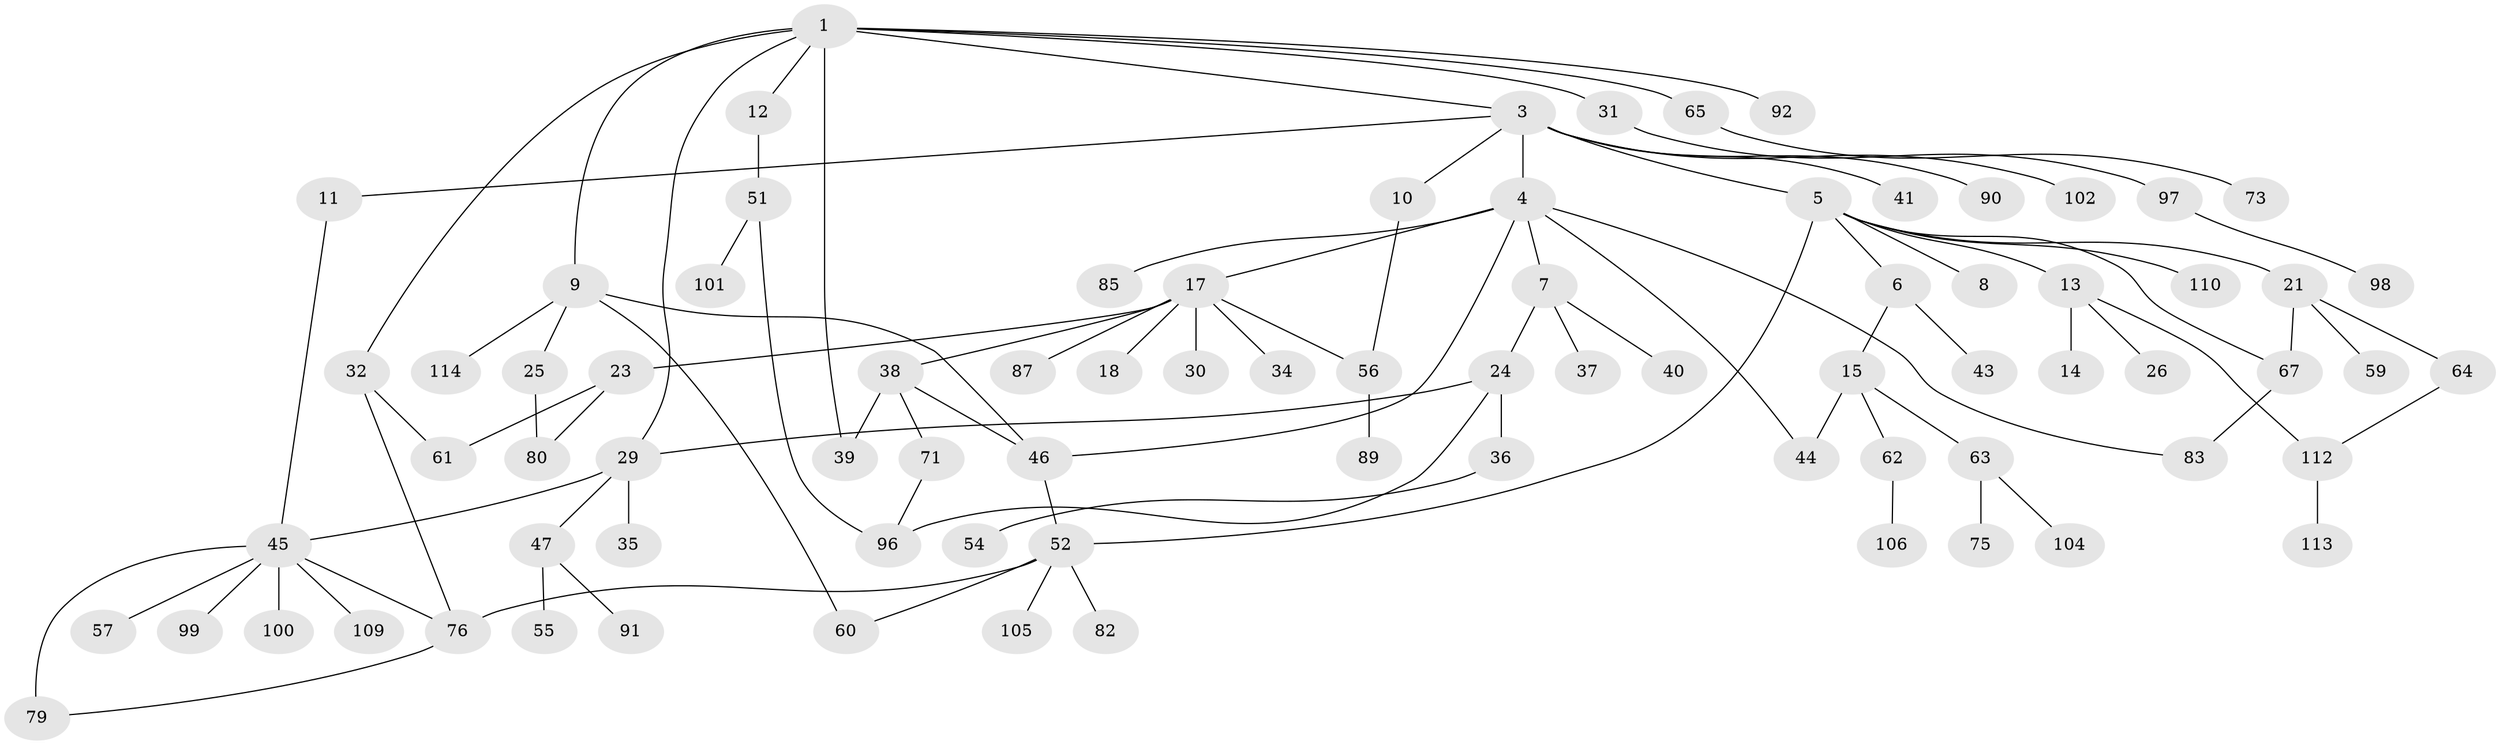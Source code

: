 // Generated by graph-tools (version 1.1) at 2025/23/03/03/25 07:23:34]
// undirected, 81 vertices, 99 edges
graph export_dot {
graph [start="1"]
  node [color=gray90,style=filled];
  1 [super="+2"];
  3 [super="+16"];
  4 [super="+50"];
  5 [super="+27"];
  6 [super="+84"];
  7 [super="+111"];
  8;
  9 [super="+19"];
  10 [super="+69"];
  11;
  12 [super="+77"];
  13 [super="+28"];
  14;
  15 [super="+20"];
  17 [super="+22"];
  18;
  21;
  23 [super="+66"];
  24 [super="+53"];
  25;
  26;
  29 [super="+33"];
  30;
  31;
  32 [super="+42"];
  34 [super="+48"];
  35;
  36;
  37;
  38 [super="+58"];
  39;
  40 [super="+94"];
  41;
  43;
  44;
  45 [super="+72"];
  46 [super="+49"];
  47 [super="+88"];
  51 [super="+107"];
  52 [super="+78"];
  54;
  55;
  56;
  57 [super="+68"];
  59;
  60 [super="+95"];
  61;
  62 [super="+74"];
  63 [super="+70"];
  64;
  65;
  67 [super="+81"];
  71;
  73 [super="+93"];
  75;
  76;
  79 [super="+103"];
  80;
  82;
  83 [super="+86"];
  85;
  87;
  89;
  90;
  91;
  92;
  96;
  97;
  98 [super="+108"];
  99;
  100;
  101;
  102;
  104;
  105;
  106;
  109;
  110;
  112;
  113;
  114;
  1 -- 3;
  1 -- 29;
  1 -- 31;
  1 -- 65;
  1 -- 92;
  1 -- 32;
  1 -- 39;
  1 -- 9;
  1 -- 12;
  3 -- 4;
  3 -- 5;
  3 -- 10;
  3 -- 11;
  3 -- 90;
  3 -- 102;
  3 -- 41;
  4 -- 7;
  4 -- 17;
  4 -- 85;
  4 -- 46;
  4 -- 83;
  4 -- 44;
  5 -- 6;
  5 -- 8;
  5 -- 13;
  5 -- 21;
  5 -- 52;
  5 -- 110;
  5 -- 67;
  6 -- 15;
  6 -- 43;
  7 -- 24;
  7 -- 37;
  7 -- 40;
  9 -- 114;
  9 -- 46;
  9 -- 25;
  9 -- 60;
  10 -- 56;
  11 -- 45;
  12 -- 51;
  13 -- 14;
  13 -- 26;
  13 -- 112;
  15 -- 44;
  15 -- 62;
  15 -- 63;
  17 -- 18;
  17 -- 23;
  17 -- 34;
  17 -- 38;
  17 -- 87;
  17 -- 56;
  17 -- 30;
  21 -- 59;
  21 -- 64;
  21 -- 67;
  23 -- 80;
  23 -- 61;
  24 -- 36;
  24 -- 96;
  24 -- 29;
  25 -- 80;
  29 -- 35;
  29 -- 47;
  29 -- 45;
  31 -- 97;
  32 -- 61;
  32 -- 76;
  36 -- 54;
  38 -- 46;
  38 -- 39;
  38 -- 71;
  45 -- 57;
  45 -- 99;
  45 -- 100;
  45 -- 109;
  45 -- 79 [weight=2];
  45 -- 76;
  46 -- 52;
  47 -- 55;
  47 -- 91;
  51 -- 101;
  51 -- 96;
  52 -- 60;
  52 -- 105;
  52 -- 82;
  52 -- 76;
  56 -- 89;
  62 -- 106;
  63 -- 75;
  63 -- 104;
  64 -- 112;
  65 -- 73;
  67 -- 83;
  71 -- 96;
  76 -- 79;
  97 -- 98;
  112 -- 113;
}
